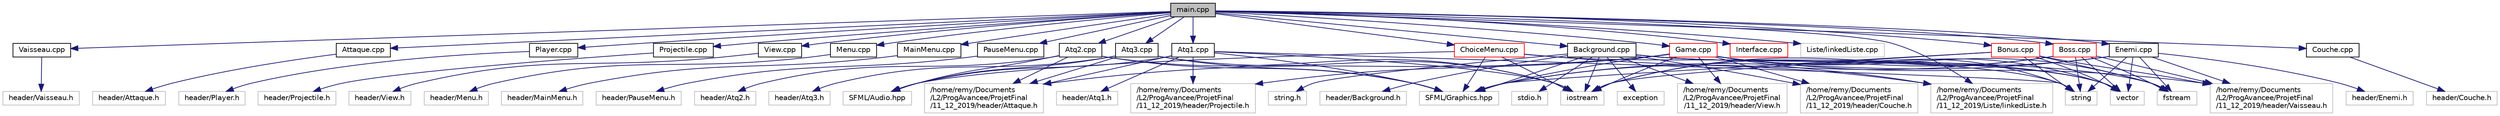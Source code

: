 digraph "main.cpp"
{
  edge [fontname="Helvetica",fontsize="10",labelfontname="Helvetica",labelfontsize="10"];
  node [fontname="Helvetica",fontsize="10",shape=record];
  Node0 [label="main.cpp",height=0.2,width=0.4,color="black", fillcolor="grey75", style="filled", fontcolor="black"];
  Node0 -> Node1 [color="midnightblue",fontsize="10",style="solid",fontname="Helvetica"];
  Node1 [label="Vaisseau.cpp",height=0.2,width=0.4,color="black", fillcolor="white", style="filled",URL="$Vaisseau_8cpp.html"];
  Node1 -> Node2 [color="midnightblue",fontsize="10",style="solid",fontname="Helvetica"];
  Node2 [label="header/Vaisseau.h",height=0.2,width=0.4,color="grey75", fillcolor="white", style="filled"];
  Node0 -> Node3 [color="midnightblue",fontsize="10",style="solid",fontname="Helvetica"];
  Node3 [label="Attaque.cpp",height=0.2,width=0.4,color="black", fillcolor="white", style="filled",URL="$Attaque_8cpp.html"];
  Node3 -> Node4 [color="midnightblue",fontsize="10",style="solid",fontname="Helvetica"];
  Node4 [label="header/Attaque.h",height=0.2,width=0.4,color="grey75", fillcolor="white", style="filled"];
  Node0 -> Node5 [color="midnightblue",fontsize="10",style="solid",fontname="Helvetica"];
  Node5 [label="Player.cpp",height=0.2,width=0.4,color="black", fillcolor="white", style="filled",URL="$Player_8cpp.html"];
  Node5 -> Node6 [color="midnightblue",fontsize="10",style="solid",fontname="Helvetica"];
  Node6 [label="header/Player.h",height=0.2,width=0.4,color="grey75", fillcolor="white", style="filled"];
  Node0 -> Node7 [color="midnightblue",fontsize="10",style="solid",fontname="Helvetica"];
  Node7 [label="Enemi.cpp",height=0.2,width=0.4,color="black", fillcolor="white", style="filled",URL="$Enemi_8cpp.html"];
  Node7 -> Node8 [color="midnightblue",fontsize="10",style="solid",fontname="Helvetica"];
  Node8 [label="header/Enemi.h",height=0.2,width=0.4,color="grey75", fillcolor="white", style="filled"];
  Node7 -> Node9 [color="midnightblue",fontsize="10",style="solid",fontname="Helvetica"];
  Node9 [label="fstream",height=0.2,width=0.4,color="grey75", fillcolor="white", style="filled"];
  Node7 -> Node10 [color="midnightblue",fontsize="10",style="solid",fontname="Helvetica"];
  Node10 [label="string",height=0.2,width=0.4,color="grey75", fillcolor="white", style="filled"];
  Node7 -> Node11 [color="midnightblue",fontsize="10",style="solid",fontname="Helvetica"];
  Node11 [label="iostream",height=0.2,width=0.4,color="grey75", fillcolor="white", style="filled"];
  Node7 -> Node12 [color="midnightblue",fontsize="10",style="solid",fontname="Helvetica"];
  Node12 [label="vector",height=0.2,width=0.4,color="grey75", fillcolor="white", style="filled"];
  Node7 -> Node13 [color="midnightblue",fontsize="10",style="solid",fontname="Helvetica"];
  Node13 [label="SFML/Graphics.hpp",height=0.2,width=0.4,color="grey75", fillcolor="white", style="filled"];
  Node7 -> Node14 [color="midnightblue",fontsize="10",style="solid",fontname="Helvetica"];
  Node14 [label="/home/remy/Documents\l/L2/ProgAvancee/ProjetFinal\l/11_12_2019/header/Vaisseau.h",height=0.2,width=0.4,color="grey75", fillcolor="white", style="filled"];
  Node0 -> Node15 [color="midnightblue",fontsize="10",style="solid",fontname="Helvetica"];
  Node15 [label="Projectile.cpp",height=0.2,width=0.4,color="black", fillcolor="white", style="filled",URL="$Projectile_8cpp.html"];
  Node15 -> Node16 [color="midnightblue",fontsize="10",style="solid",fontname="Helvetica"];
  Node16 [label="header/Projectile.h",height=0.2,width=0.4,color="grey75", fillcolor="white", style="filled"];
  Node0 -> Node17 [color="midnightblue",fontsize="10",style="solid",fontname="Helvetica"];
  Node17 [label="Background.cpp",height=0.2,width=0.4,color="black", fillcolor="white", style="filled",URL="$Background_8cpp.html"];
  Node17 -> Node18 [color="midnightblue",fontsize="10",style="solid",fontname="Helvetica"];
  Node18 [label="header/Background.h",height=0.2,width=0.4,color="grey75", fillcolor="white", style="filled"];
  Node17 -> Node9 [color="midnightblue",fontsize="10",style="solid",fontname="Helvetica"];
  Node17 -> Node10 [color="midnightblue",fontsize="10",style="solid",fontname="Helvetica"];
  Node17 -> Node11 [color="midnightblue",fontsize="10",style="solid",fontname="Helvetica"];
  Node17 -> Node12 [color="midnightblue",fontsize="10",style="solid",fontname="Helvetica"];
  Node17 -> Node13 [color="midnightblue",fontsize="10",style="solid",fontname="Helvetica"];
  Node17 -> Node19 [color="midnightblue",fontsize="10",style="solid",fontname="Helvetica"];
  Node19 [label="/home/remy/Documents\l/L2/ProgAvancee/ProjetFinal\l/11_12_2019/header/View.h",height=0.2,width=0.4,color="grey75", fillcolor="white", style="filled"];
  Node17 -> Node20 [color="midnightblue",fontsize="10",style="solid",fontname="Helvetica"];
  Node20 [label="/home/remy/Documents\l/L2/ProgAvancee/ProjetFinal\l/11_12_2019/header/Couche.h",height=0.2,width=0.4,color="grey75", fillcolor="white", style="filled"];
  Node17 -> Node21 [color="midnightblue",fontsize="10",style="solid",fontname="Helvetica"];
  Node21 [label="string.h",height=0.2,width=0.4,color="grey75", fillcolor="white", style="filled"];
  Node17 -> Node22 [color="midnightblue",fontsize="10",style="solid",fontname="Helvetica"];
  Node22 [label="stdio.h",height=0.2,width=0.4,color="grey75", fillcolor="white", style="filled"];
  Node17 -> Node23 [color="midnightblue",fontsize="10",style="solid",fontname="Helvetica"];
  Node23 [label="exception",height=0.2,width=0.4,color="grey75", fillcolor="white", style="filled"];
  Node0 -> Node24 [color="midnightblue",fontsize="10",style="solid",fontname="Helvetica"];
  Node24 [label="View.cpp",height=0.2,width=0.4,color="black", fillcolor="white", style="filled",URL="$View_8cpp.html"];
  Node24 -> Node25 [color="midnightblue",fontsize="10",style="solid",fontname="Helvetica"];
  Node25 [label="header/View.h",height=0.2,width=0.4,color="grey75", fillcolor="white", style="filled"];
  Node0 -> Node26 [color="midnightblue",fontsize="10",style="solid",fontname="Helvetica"];
  Node26 [label="Atq1.cpp",height=0.2,width=0.4,color="black", fillcolor="white", style="filled",URL="$Atq1_8cpp.html"];
  Node26 -> Node27 [color="midnightblue",fontsize="10",style="solid",fontname="Helvetica"];
  Node27 [label="header/Atq1.h",height=0.2,width=0.4,color="grey75", fillcolor="white", style="filled"];
  Node26 -> Node11 [color="midnightblue",fontsize="10",style="solid",fontname="Helvetica"];
  Node26 -> Node13 [color="midnightblue",fontsize="10",style="solid",fontname="Helvetica"];
  Node26 -> Node28 [color="midnightblue",fontsize="10",style="solid",fontname="Helvetica"];
  Node28 [label="/home/remy/Documents\l/L2/ProgAvancee/ProjetFinal\l/11_12_2019/header/Attaque.h",height=0.2,width=0.4,color="grey75", fillcolor="white", style="filled"];
  Node26 -> Node29 [color="midnightblue",fontsize="10",style="solid",fontname="Helvetica"];
  Node29 [label="/home/remy/Documents\l/L2/ProgAvancee/ProjetFinal\l/11_12_2019/header/Projectile.h",height=0.2,width=0.4,color="grey75", fillcolor="white", style="filled"];
  Node26 -> Node10 [color="midnightblue",fontsize="10",style="solid",fontname="Helvetica"];
  Node26 -> Node30 [color="midnightblue",fontsize="10",style="solid",fontname="Helvetica"];
  Node30 [label="SFML/Audio.hpp",height=0.2,width=0.4,color="grey75", fillcolor="white", style="filled"];
  Node0 -> Node31 [color="midnightblue",fontsize="10",style="solid",fontname="Helvetica"];
  Node31 [label="Atq2.cpp",height=0.2,width=0.4,color="black", fillcolor="white", style="filled",URL="$Atq2_8cpp.html"];
  Node31 -> Node32 [color="midnightblue",fontsize="10",style="solid",fontname="Helvetica"];
  Node32 [label="header/Atq2.h",height=0.2,width=0.4,color="grey75", fillcolor="white", style="filled"];
  Node31 -> Node11 [color="midnightblue",fontsize="10",style="solid",fontname="Helvetica"];
  Node31 -> Node13 [color="midnightblue",fontsize="10",style="solid",fontname="Helvetica"];
  Node31 -> Node28 [color="midnightblue",fontsize="10",style="solid",fontname="Helvetica"];
  Node31 -> Node30 [color="midnightblue",fontsize="10",style="solid",fontname="Helvetica"];
  Node0 -> Node33 [color="midnightblue",fontsize="10",style="solid",fontname="Helvetica"];
  Node33 [label="Atq3.cpp",height=0.2,width=0.4,color="black", fillcolor="white", style="filled",URL="$Atq3_8cpp.html"];
  Node33 -> Node34 [color="midnightblue",fontsize="10",style="solid",fontname="Helvetica"];
  Node34 [label="header/Atq3.h",height=0.2,width=0.4,color="grey75", fillcolor="white", style="filled"];
  Node33 -> Node11 [color="midnightblue",fontsize="10",style="solid",fontname="Helvetica"];
  Node33 -> Node13 [color="midnightblue",fontsize="10",style="solid",fontname="Helvetica"];
  Node33 -> Node28 [color="midnightblue",fontsize="10",style="solid",fontname="Helvetica"];
  Node33 -> Node30 [color="midnightblue",fontsize="10",style="solid",fontname="Helvetica"];
  Node0 -> Node35 [color="midnightblue",fontsize="10",style="solid",fontname="Helvetica"];
  Node35 [label="Menu.cpp",height=0.2,width=0.4,color="black", fillcolor="white", style="filled",URL="$Menu_8cpp.html"];
  Node35 -> Node36 [color="midnightblue",fontsize="10",style="solid",fontname="Helvetica"];
  Node36 [label="header/Menu.h",height=0.2,width=0.4,color="grey75", fillcolor="white", style="filled"];
  Node0 -> Node37 [color="midnightblue",fontsize="10",style="solid",fontname="Helvetica"];
  Node37 [label="MainMenu.cpp",height=0.2,width=0.4,color="black", fillcolor="white", style="filled",URL="$MainMenu_8cpp.html"];
  Node37 -> Node38 [color="midnightblue",fontsize="10",style="solid",fontname="Helvetica"];
  Node38 [label="header/MainMenu.h",height=0.2,width=0.4,color="grey75", fillcolor="white", style="filled"];
  Node0 -> Node39 [color="midnightblue",fontsize="10",style="solid",fontname="Helvetica"];
  Node39 [label="PauseMenu.cpp",height=0.2,width=0.4,color="black", fillcolor="white", style="filled",URL="$PauseMenu_8cpp.html"];
  Node39 -> Node40 [color="midnightblue",fontsize="10",style="solid",fontname="Helvetica"];
  Node40 [label="header/PauseMenu.h",height=0.2,width=0.4,color="grey75", fillcolor="white", style="filled"];
  Node0 -> Node41 [color="midnightblue",fontsize="10",style="solid",fontname="Helvetica"];
  Node41 [label="Couche.cpp",height=0.2,width=0.4,color="black", fillcolor="white", style="filled",URL="$Couche_8cpp.html"];
  Node41 -> Node42 [color="midnightblue",fontsize="10",style="solid",fontname="Helvetica"];
  Node42 [label="header/Couche.h",height=0.2,width=0.4,color="grey75", fillcolor="white", style="filled"];
  Node0 -> Node43 [color="midnightblue",fontsize="10",style="solid",fontname="Helvetica"];
  Node43 [label="Interface.cpp",height=0.2,width=0.4,color="red", fillcolor="white", style="filled",URL="$Interface_8cpp.html"];
  Node0 -> Node45 [color="midnightblue",fontsize="10",style="solid",fontname="Helvetica"];
  Node45 [label="Liste/linkedListe.cpp",height=0.2,width=0.4,color="grey75", fillcolor="white", style="filled"];
  Node0 -> Node46 [color="midnightblue",fontsize="10",style="solid",fontname="Helvetica"];
  Node46 [label="/home/remy/Documents\l/L2/ProgAvancee/ProjetFinal\l/11_12_2019/Liste/linkedListe.h",height=0.2,width=0.4,color="grey75", fillcolor="white", style="filled"];
  Node0 -> Node47 [color="midnightblue",fontsize="10",style="solid",fontname="Helvetica"];
  Node47 [label="Boss.cpp",height=0.2,width=0.4,color="red", fillcolor="white", style="filled",URL="$Boss_8cpp.html"];
  Node47 -> Node9 [color="midnightblue",fontsize="10",style="solid",fontname="Helvetica"];
  Node47 -> Node10 [color="midnightblue",fontsize="10",style="solid",fontname="Helvetica"];
  Node47 -> Node11 [color="midnightblue",fontsize="10",style="solid",fontname="Helvetica"];
  Node47 -> Node12 [color="midnightblue",fontsize="10",style="solid",fontname="Helvetica"];
  Node47 -> Node13 [color="midnightblue",fontsize="10",style="solid",fontname="Helvetica"];
  Node47 -> Node14 [color="midnightblue",fontsize="10",style="solid",fontname="Helvetica"];
  Node0 -> Node51 [color="midnightblue",fontsize="10",style="solid",fontname="Helvetica"];
  Node51 [label="ChoiceMenu.cpp",height=0.2,width=0.4,color="red", fillcolor="white", style="filled",URL="$ChoiceMenu_8cpp.html"];
  Node51 -> Node11 [color="midnightblue",fontsize="10",style="solid",fontname="Helvetica"];
  Node51 -> Node13 [color="midnightblue",fontsize="10",style="solid",fontname="Helvetica"];
  Node51 -> Node12 [color="midnightblue",fontsize="10",style="solid",fontname="Helvetica"];
  Node51 -> Node30 [color="midnightblue",fontsize="10",style="solid",fontname="Helvetica"];
  Node51 -> Node46 [color="midnightblue",fontsize="10",style="solid",fontname="Helvetica"];
  Node0 -> Node54 [color="midnightblue",fontsize="10",style="solid",fontname="Helvetica"];
  Node54 [label="Bonus.cpp",height=0.2,width=0.4,color="red", fillcolor="white", style="filled",URL="$Bonus_8cpp.html"];
  Node54 -> Node9 [color="midnightblue",fontsize="10",style="solid",fontname="Helvetica"];
  Node54 -> Node10 [color="midnightblue",fontsize="10",style="solid",fontname="Helvetica"];
  Node54 -> Node11 [color="midnightblue",fontsize="10",style="solid",fontname="Helvetica"];
  Node54 -> Node12 [color="midnightblue",fontsize="10",style="solid",fontname="Helvetica"];
  Node54 -> Node13 [color="midnightblue",fontsize="10",style="solid",fontname="Helvetica"];
  Node54 -> Node14 [color="midnightblue",fontsize="10",style="solid",fontname="Helvetica"];
  Node0 -> Node61 [color="midnightblue",fontsize="10",style="solid",fontname="Helvetica"];
  Node61 [label="Game.cpp",height=0.2,width=0.4,color="red", fillcolor="white", style="filled",URL="$Game_8cpp.html"];
  Node61 -> Node14 [color="midnightblue",fontsize="10",style="solid",fontname="Helvetica"];
  Node61 -> Node28 [color="midnightblue",fontsize="10",style="solid",fontname="Helvetica"];
  Node61 -> Node9 [color="midnightblue",fontsize="10",style="solid",fontname="Helvetica"];
  Node61 -> Node10 [color="midnightblue",fontsize="10",style="solid",fontname="Helvetica"];
  Node61 -> Node11 [color="midnightblue",fontsize="10",style="solid",fontname="Helvetica"];
  Node61 -> Node12 [color="midnightblue",fontsize="10",style="solid",fontname="Helvetica"];
  Node61 -> Node13 [color="midnightblue",fontsize="10",style="solid",fontname="Helvetica"];
  Node61 -> Node29 [color="midnightblue",fontsize="10",style="solid",fontname="Helvetica"];
  Node61 -> Node19 [color="midnightblue",fontsize="10",style="solid",fontname="Helvetica"];
  Node61 -> Node46 [color="midnightblue",fontsize="10",style="solid",fontname="Helvetica"];
  Node61 -> Node20 [color="midnightblue",fontsize="10",style="solid",fontname="Helvetica"];
}
